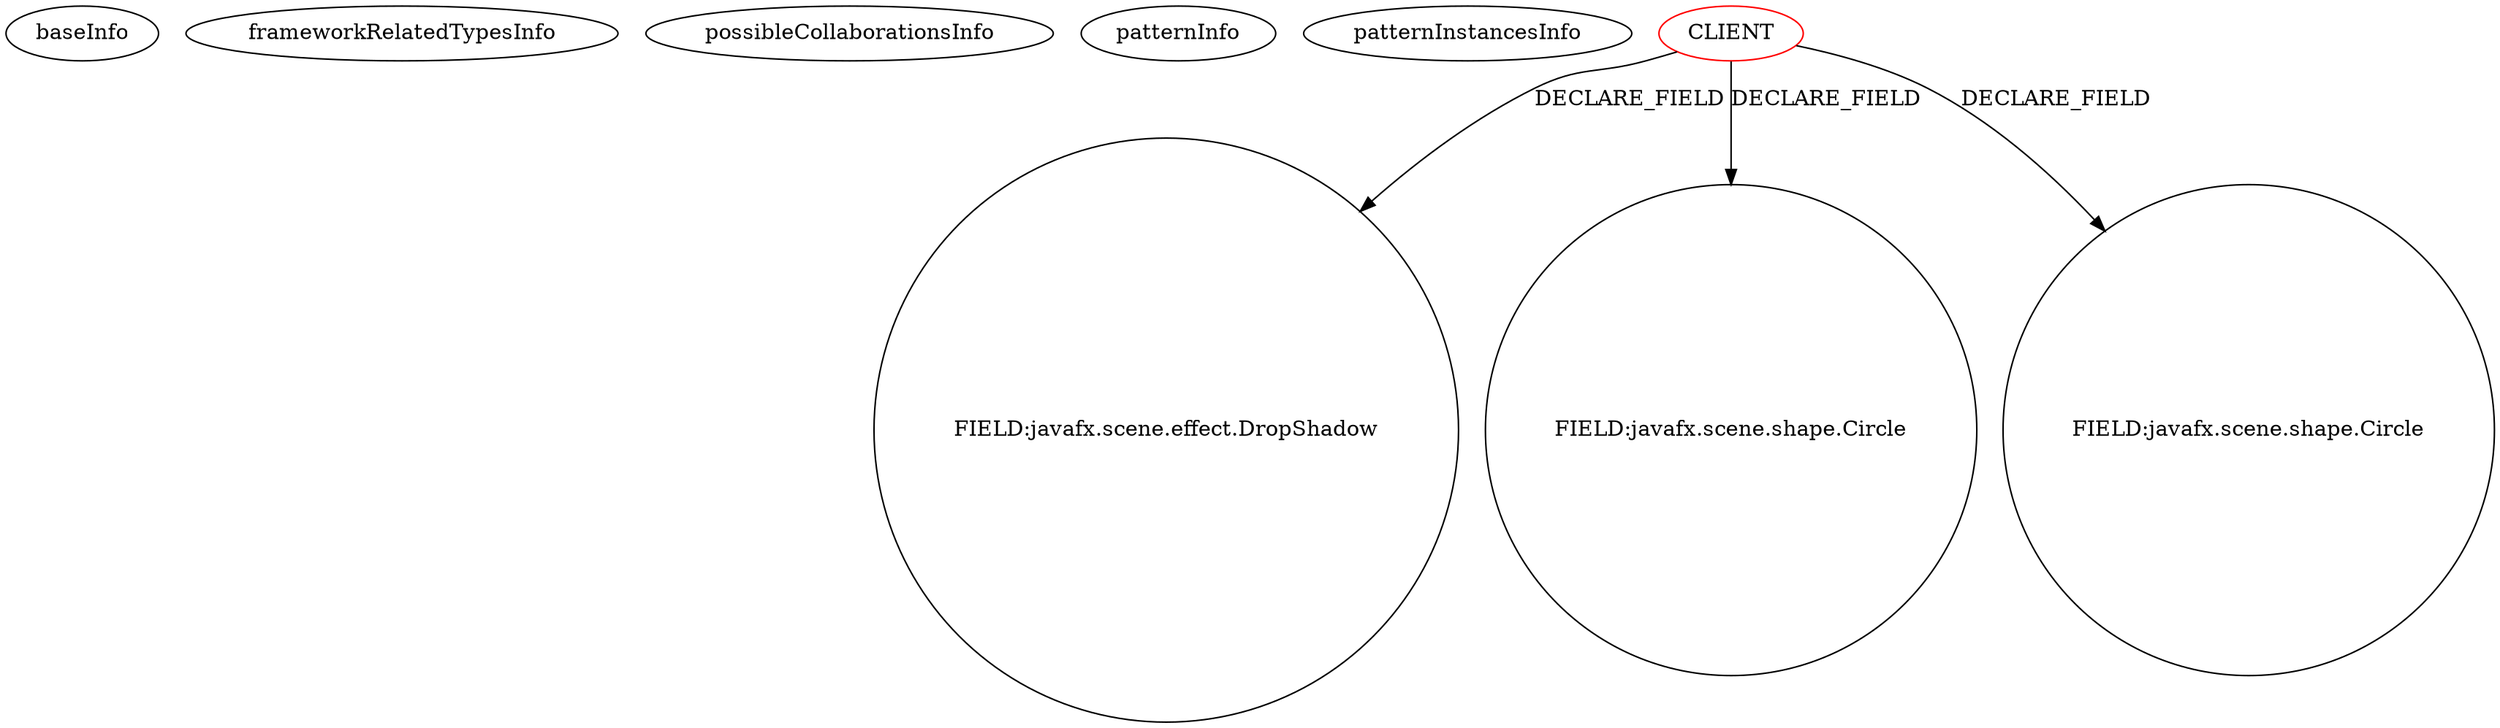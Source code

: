 digraph {
baseInfo[graphId=3881,category="pattern",isAnonymous=false,possibleRelation=false]
frameworkRelatedTypesInfo[]
possibleCollaborationsInfo[]
patternInfo[frequency=3.0,patternRootClient=0]
patternInstancesInfo[0="AMITCCILGITHUB-Contacts~/AMITCCILGITHUB-Contacts/Contacts-master/Contacts/src/org/apandey/preloader/Loading.java~Loading~34",1="MrLoNee-RadialFx~/MrLoNee-RadialFx/RadialFx-master/src/com/mrlonee/radialfx/thermostat/NestNoCss.java~NestNoCss~985",2="MrLoNee-RadialFx~/MrLoNee-RadialFx/RadialFx-master/src/com/mrlonee/radialfx/thermostat/Nest.java~Nest~992"]
42[label="FIELD:javafx.scene.effect.DropShadow",vertexType="FIELD_DECLARATION",isFrameworkType=false,shape=circle]
0[label="CLIENT",vertexType="ROOT_CLIENT_CLASS_DECLARATION",isFrameworkType=false,color=red]
18[label="FIELD:javafx.scene.shape.Circle",vertexType="FIELD_DECLARATION",isFrameworkType=false,shape=circle]
20[label="FIELD:javafx.scene.shape.Circle",vertexType="FIELD_DECLARATION",isFrameworkType=false,shape=circle]
0->18[label="DECLARE_FIELD"]
0->20[label="DECLARE_FIELD"]
0->42[label="DECLARE_FIELD"]
}
